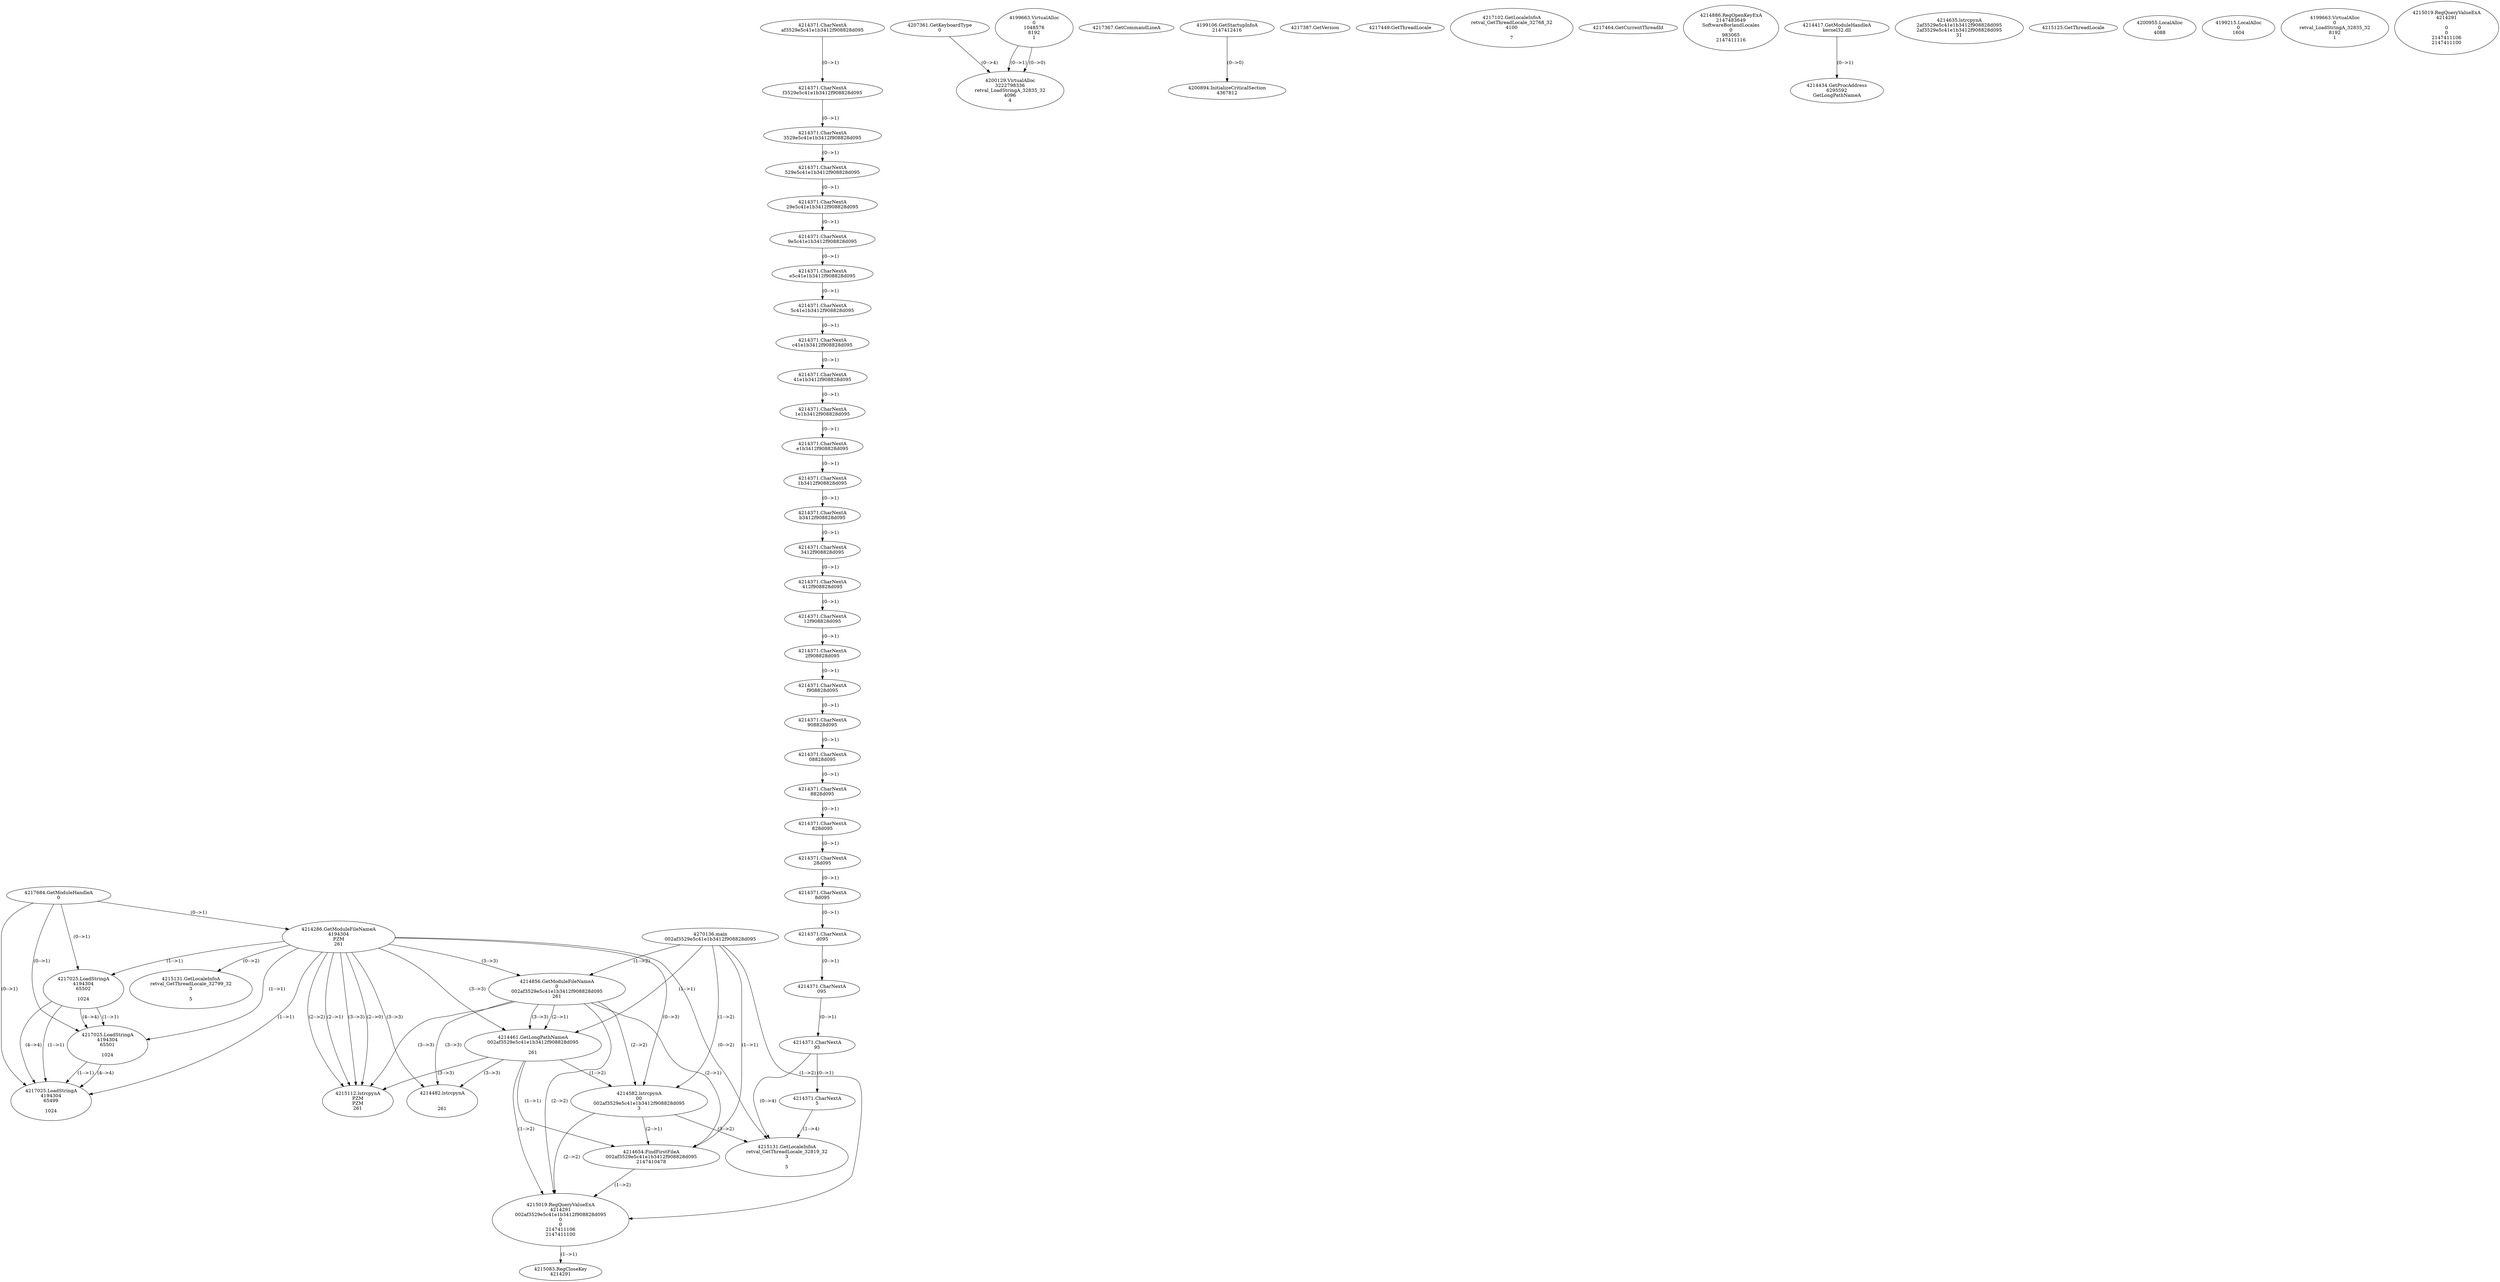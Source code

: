 // Global SCDG with merge call
digraph {
	0 [label="4270136.main
002af3529e5c41e1b3412f908828d095"]
	1 [label="4217684.GetModuleHandleA
0"]
	2 [label="4207361.GetKeyboardType
0"]
	3 [label="4217367.GetCommandLineA
"]
	4 [label="4199106.GetStartupInfoA
2147412416"]
	5 [label="4217387.GetVersion
"]
	6 [label="4217449.GetThreadLocale
"]
	7 [label="4217102.GetLocaleInfoA
retval_GetThreadLocale_32768_32
4100

7"]
	8 [label="4217464.GetCurrentThreadId
"]
	9 [label="4214286.GetModuleFileNameA
4194304
PZM
261"]
	1 -> 9 [label="(0-->1)"]
	10 [label="4214856.GetModuleFileNameA
0
002af3529e5c41e1b3412f908828d095
261"]
	0 -> 10 [label="(1-->2)"]
	9 -> 10 [label="(3-->3)"]
	11 [label="4214886.RegOpenKeyExA
2147483649
Software\Borland\Locales
0
983065
2147411116"]
	12 [label="4214417.GetModuleHandleA
kernel32.dll"]
	13 [label="4214434.GetProcAddress
6295592
GetLongPathNameA"]
	12 -> 13 [label="(0-->1)"]
	14 [label="4214461.GetLongPathNameA
002af3529e5c41e1b3412f908828d095

261"]
	0 -> 14 [label="(1-->1)"]
	10 -> 14 [label="(2-->1)"]
	9 -> 14 [label="(3-->3)"]
	10 -> 14 [label="(3-->3)"]
	15 [label="4214582.lstrcpynA
00
002af3529e5c41e1b3412f908828d095
3"]
	0 -> 15 [label="(1-->2)"]
	10 -> 15 [label="(2-->2)"]
	14 -> 15 [label="(1-->2)"]
	9 -> 15 [label="(0-->3)"]
	16 [label="4214371.CharNextA
af3529e5c41e1b3412f908828d095"]
	17 [label="4214371.CharNextA
f3529e5c41e1b3412f908828d095"]
	16 -> 17 [label="(0-->1)"]
	18 [label="4214371.CharNextA
3529e5c41e1b3412f908828d095"]
	17 -> 18 [label="(0-->1)"]
	19 [label="4214371.CharNextA
529e5c41e1b3412f908828d095"]
	18 -> 19 [label="(0-->1)"]
	20 [label="4214371.CharNextA
29e5c41e1b3412f908828d095"]
	19 -> 20 [label="(0-->1)"]
	21 [label="4214371.CharNextA
9e5c41e1b3412f908828d095"]
	20 -> 21 [label="(0-->1)"]
	22 [label="4214371.CharNextA
e5c41e1b3412f908828d095"]
	21 -> 22 [label="(0-->1)"]
	23 [label="4214371.CharNextA
5c41e1b3412f908828d095"]
	22 -> 23 [label="(0-->1)"]
	24 [label="4214371.CharNextA
c41e1b3412f908828d095"]
	23 -> 24 [label="(0-->1)"]
	25 [label="4214371.CharNextA
41e1b3412f908828d095"]
	24 -> 25 [label="(0-->1)"]
	26 [label="4214371.CharNextA
1e1b3412f908828d095"]
	25 -> 26 [label="(0-->1)"]
	27 [label="4214371.CharNextA
e1b3412f908828d095"]
	26 -> 27 [label="(0-->1)"]
	28 [label="4214371.CharNextA
1b3412f908828d095"]
	27 -> 28 [label="(0-->1)"]
	29 [label="4214371.CharNextA
b3412f908828d095"]
	28 -> 29 [label="(0-->1)"]
	30 [label="4214371.CharNextA
3412f908828d095"]
	29 -> 30 [label="(0-->1)"]
	31 [label="4214371.CharNextA
412f908828d095"]
	30 -> 31 [label="(0-->1)"]
	32 [label="4214371.CharNextA
12f908828d095"]
	31 -> 32 [label="(0-->1)"]
	33 [label="4214371.CharNextA
2f908828d095"]
	32 -> 33 [label="(0-->1)"]
	34 [label="4214371.CharNextA
f908828d095"]
	33 -> 34 [label="(0-->1)"]
	35 [label="4214371.CharNextA
908828d095"]
	34 -> 35 [label="(0-->1)"]
	36 [label="4214371.CharNextA
08828d095"]
	35 -> 36 [label="(0-->1)"]
	37 [label="4214371.CharNextA
8828d095"]
	36 -> 37 [label="(0-->1)"]
	38 [label="4214371.CharNextA
828d095"]
	37 -> 38 [label="(0-->1)"]
	39 [label="4214371.CharNextA
28d095"]
	38 -> 39 [label="(0-->1)"]
	40 [label="4214371.CharNextA
8d095"]
	39 -> 40 [label="(0-->1)"]
	41 [label="4214371.CharNextA
d095"]
	40 -> 41 [label="(0-->1)"]
	42 [label="4214371.CharNextA
095"]
	41 -> 42 [label="(0-->1)"]
	43 [label="4214371.CharNextA
95"]
	42 -> 43 [label="(0-->1)"]
	44 [label="4214371.CharNextA
5"]
	43 -> 44 [label="(0-->1)"]
	45 [label="4214635.lstrcpynA
2af3529e5c41e1b3412f908828d095
2af3529e5c41e1b3412f908828d095
31"]
	46 [label="4214654.FindFirstFileA
002af3529e5c41e1b3412f908828d095
2147410478"]
	0 -> 46 [label="(1-->1)"]
	10 -> 46 [label="(2-->1)"]
	14 -> 46 [label="(1-->1)"]
	15 -> 46 [label="(2-->1)"]
	47 [label="4215019.RegQueryValueExA
4214291
002af3529e5c41e1b3412f908828d095
0
0
2147411106
2147411100"]
	0 -> 47 [label="(1-->2)"]
	10 -> 47 [label="(2-->2)"]
	14 -> 47 [label="(1-->2)"]
	15 -> 47 [label="(2-->2)"]
	46 -> 47 [label="(1-->2)"]
	48 [label="4215083.RegCloseKey
4214291"]
	47 -> 48 [label="(1-->1)"]
	49 [label="4215112.lstrcpynA
PZM
PZM
261"]
	9 -> 49 [label="(2-->1)"]
	9 -> 49 [label="(2-->2)"]
	9 -> 49 [label="(3-->3)"]
	10 -> 49 [label="(3-->3)"]
	14 -> 49 [label="(3-->3)"]
	9 -> 49 [label="(2-->0)"]
	50 [label="4215125.GetThreadLocale
"]
	51 [label="4215131.GetLocaleInfoA
retval_GetThreadLocale_32819_32
3

5"]
	9 -> 51 [label="(0-->2)"]
	15 -> 51 [label="(3-->2)"]
	43 -> 51 [label="(0-->4)"]
	44 -> 51 [label="(1-->4)"]
	52 [label="4217025.LoadStringA
4194304
65502

1024"]
	1 -> 52 [label="(0-->1)"]
	9 -> 52 [label="(1-->1)"]
	53 [label="4217025.LoadStringA
4194304
65501

1024"]
	1 -> 53 [label="(0-->1)"]
	9 -> 53 [label="(1-->1)"]
	52 -> 53 [label="(1-->1)"]
	52 -> 53 [label="(4-->4)"]
	54 [label="4217025.LoadStringA
4194304
65499

1024"]
	1 -> 54 [label="(0-->1)"]
	9 -> 54 [label="(1-->1)"]
	52 -> 54 [label="(1-->1)"]
	53 -> 54 [label="(1-->1)"]
	52 -> 54 [label="(4-->4)"]
	53 -> 54 [label="(4-->4)"]
	55 [label="4200894.InitializeCriticalSection
4367812"]
	4 -> 55 [label="(0-->0)"]
	56 [label="4200955.LocalAlloc
0
4088"]
	57 [label="4199663.VirtualAlloc
0
1048576
8192
1"]
	58 [label="4199215.LocalAlloc
0
1604"]
	59 [label="4200129.VirtualAlloc
3222798336
retval_LoadStringA_32835_32
4096
4"]
	57 -> 59 [label="(0-->1)"]
	2 -> 59 [label="(0-->4)"]
	57 -> 59 [label="(0-->0)"]
	60 [label="4199663.VirtualAlloc
0
retval_LoadStringA_32835_32
8192
1"]
	61 [label="4214482.lstrcpynA


261"]
	9 -> 61 [label="(3-->3)"]
	10 -> 61 [label="(3-->3)"]
	14 -> 61 [label="(3-->3)"]
	62 [label="4215019.RegQueryValueExA
4214291

0
0
2147411106
2147411100"]
	63 [label="4215131.GetLocaleInfoA
retval_GetThreadLocale_32799_32
3

5"]
	9 -> 63 [label="(0-->2)"]
}
